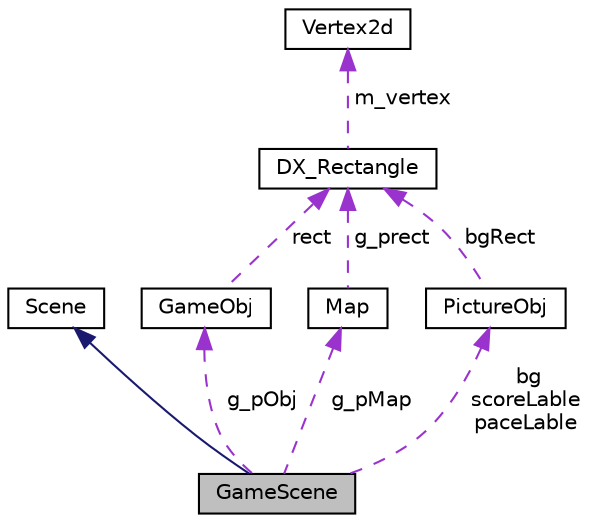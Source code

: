 digraph "GameScene"
{
 // LATEX_PDF_SIZE
  edge [fontname="Helvetica",fontsize="10",labelfontname="Helvetica",labelfontsize="10"];
  node [fontname="Helvetica",fontsize="10",shape=record];
  Node1 [label="GameScene",height=0.2,width=0.4,color="black", fillcolor="grey75", style="filled", fontcolor="black",tooltip="The subclass of Scene class The main scene of game."];
  Node2 -> Node1 [dir="back",color="midnightblue",fontsize="10",style="solid",fontname="Helvetica"];
  Node2 [label="Scene",height=0.2,width=0.4,color="black", fillcolor="white", style="filled",URL="$class_scene.html",tooltip="The basic class of every scene."];
  Node3 -> Node1 [dir="back",color="darkorchid3",fontsize="10",style="dashed",label=" g_pObj" ,fontname="Helvetica"];
  Node3 [label="GameObj",height=0.2,width=0.4,color="black", fillcolor="white", style="filled",URL="$class_game_obj.html",tooltip="the illustration of GameObj class The GameObj class represents the basic class contain functions and ..."];
  Node4 -> Node3 [dir="back",color="darkorchid3",fontsize="10",style="dashed",label=" rect" ,fontname="Helvetica"];
  Node4 [label="DX_Rectangle",height=0.2,width=0.4,color="black", fillcolor="white", style="filled",URL="$class_d_x___rectangle.html",tooltip=" "];
  Node5 -> Node4 [dir="back",color="darkorchid3",fontsize="10",style="dashed",label=" m_vertex" ,fontname="Helvetica"];
  Node5 [label="Vertex2d",height=0.2,width=0.4,color="black", fillcolor="white", style="filled",URL="$struct_vertex2d.html",tooltip="The struct of the 2d vertex."];
  Node6 -> Node1 [dir="back",color="darkorchid3",fontsize="10",style="dashed",label=" g_pMap" ,fontname="Helvetica"];
  Node6 [label="Map",height=0.2,width=0.4,color="black", fillcolor="white", style="filled",URL="$class_map.html",tooltip="The map class is for setting the block in different stage."];
  Node4 -> Node6 [dir="back",color="darkorchid3",fontsize="10",style="dashed",label=" g_prect" ,fontname="Helvetica"];
  Node7 -> Node1 [dir="back",color="darkorchid3",fontsize="10",style="dashed",label=" bg\nscoreLable\npaceLable" ,fontname="Helvetica"];
  Node7 [label="PictureObj",height=0.2,width=0.4,color="black", fillcolor="white", style="filled",URL="$class_picture_obj.html",tooltip="the illustration of PictureObj class"];
  Node4 -> Node7 [dir="back",color="darkorchid3",fontsize="10",style="dashed",label=" bgRect" ,fontname="Helvetica"];
}
